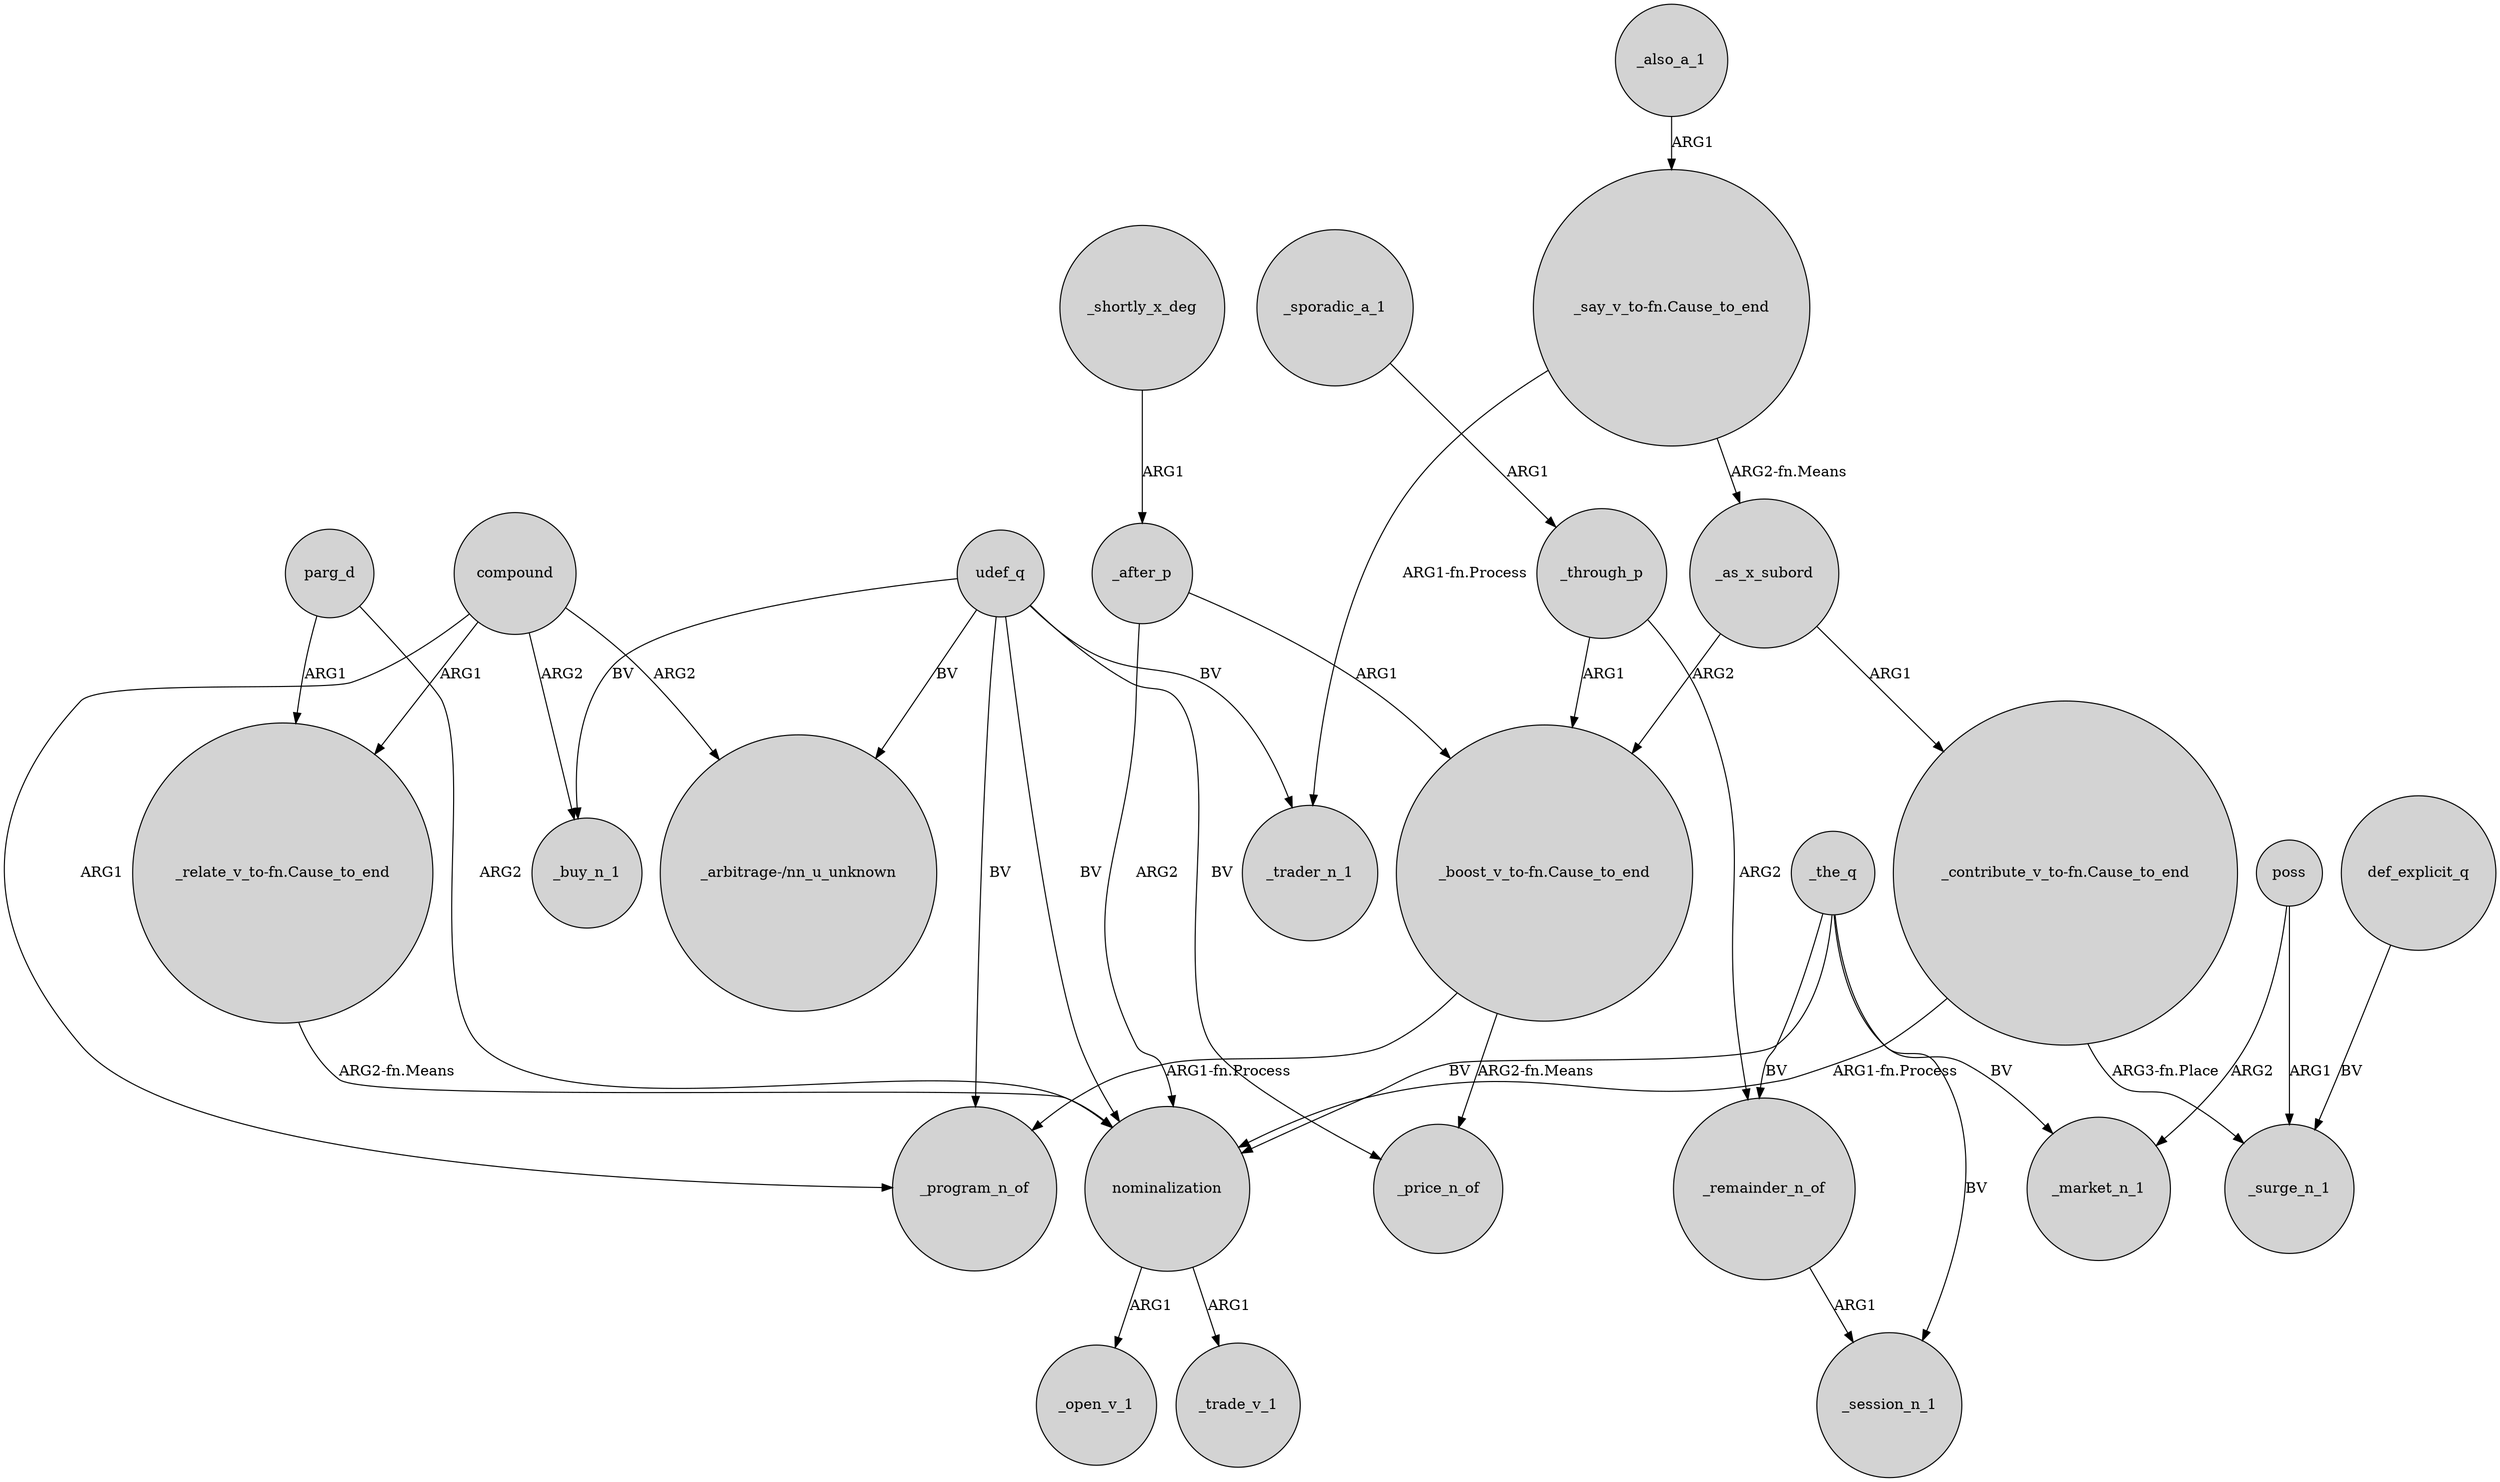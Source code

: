 digraph {
	node [shape=circle style=filled]
	"_say_v_to-fn.Cause_to_end" -> _trader_n_1 [label="ARG1-fn.Process"]
	_shortly_x_deg -> _after_p [label=ARG1]
	_the_q -> nominalization [label=BV]
	"_relate_v_to-fn.Cause_to_end" -> nominalization [label="ARG2-fn.Means"]
	"_contribute_v_to-fn.Cause_to_end" -> _surge_n_1 [label="ARG3-fn.Place"]
	compound -> "_relate_v_to-fn.Cause_to_end" [label=ARG1]
	_the_q -> _session_n_1 [label=BV]
	udef_q -> _price_n_of [label=BV]
	"_boost_v_to-fn.Cause_to_end" -> _price_n_of [label="ARG2-fn.Means"]
	compound -> _buy_n_1 [label=ARG2]
	udef_q -> nominalization [label=BV]
	"_boost_v_to-fn.Cause_to_end" -> _program_n_of [label="ARG1-fn.Process"]
	udef_q -> _buy_n_1 [label=BV]
	_through_p -> _remainder_n_of [label=ARG2]
	udef_q -> _program_n_of [label=BV]
	_the_q -> _market_n_1 [label=BV]
	_also_a_1 -> "_say_v_to-fn.Cause_to_end" [label=ARG1]
	_after_p -> nominalization [label=ARG2]
	"_contribute_v_to-fn.Cause_to_end" -> nominalization [label="ARG1-fn.Process"]
	udef_q -> _trader_n_1 [label=BV]
	compound -> _program_n_of [label=ARG1]
	parg_d -> "_relate_v_to-fn.Cause_to_end" [label=ARG1]
	compound -> "_arbitrage-/nn_u_unknown" [label=ARG2]
	poss -> _surge_n_1 [label=ARG1]
	_after_p -> "_boost_v_to-fn.Cause_to_end" [label=ARG1]
	def_explicit_q -> _surge_n_1 [label=BV]
	udef_q -> "_arbitrage-/nn_u_unknown" [label=BV]
	_as_x_subord -> "_contribute_v_to-fn.Cause_to_end" [label=ARG1]
	nominalization -> _open_v_1 [label=ARG1]
	_remainder_n_of -> _session_n_1 [label=ARG1]
	_as_x_subord -> "_boost_v_to-fn.Cause_to_end" [label=ARG2]
	poss -> _market_n_1 [label=ARG2]
	_sporadic_a_1 -> _through_p [label=ARG1]
	"_say_v_to-fn.Cause_to_end" -> _as_x_subord [label="ARG2-fn.Means"]
	nominalization -> _trade_v_1 [label=ARG1]
	_the_q -> _remainder_n_of [label=BV]
	parg_d -> nominalization [label=ARG2]
	_through_p -> "_boost_v_to-fn.Cause_to_end" [label=ARG1]
}
